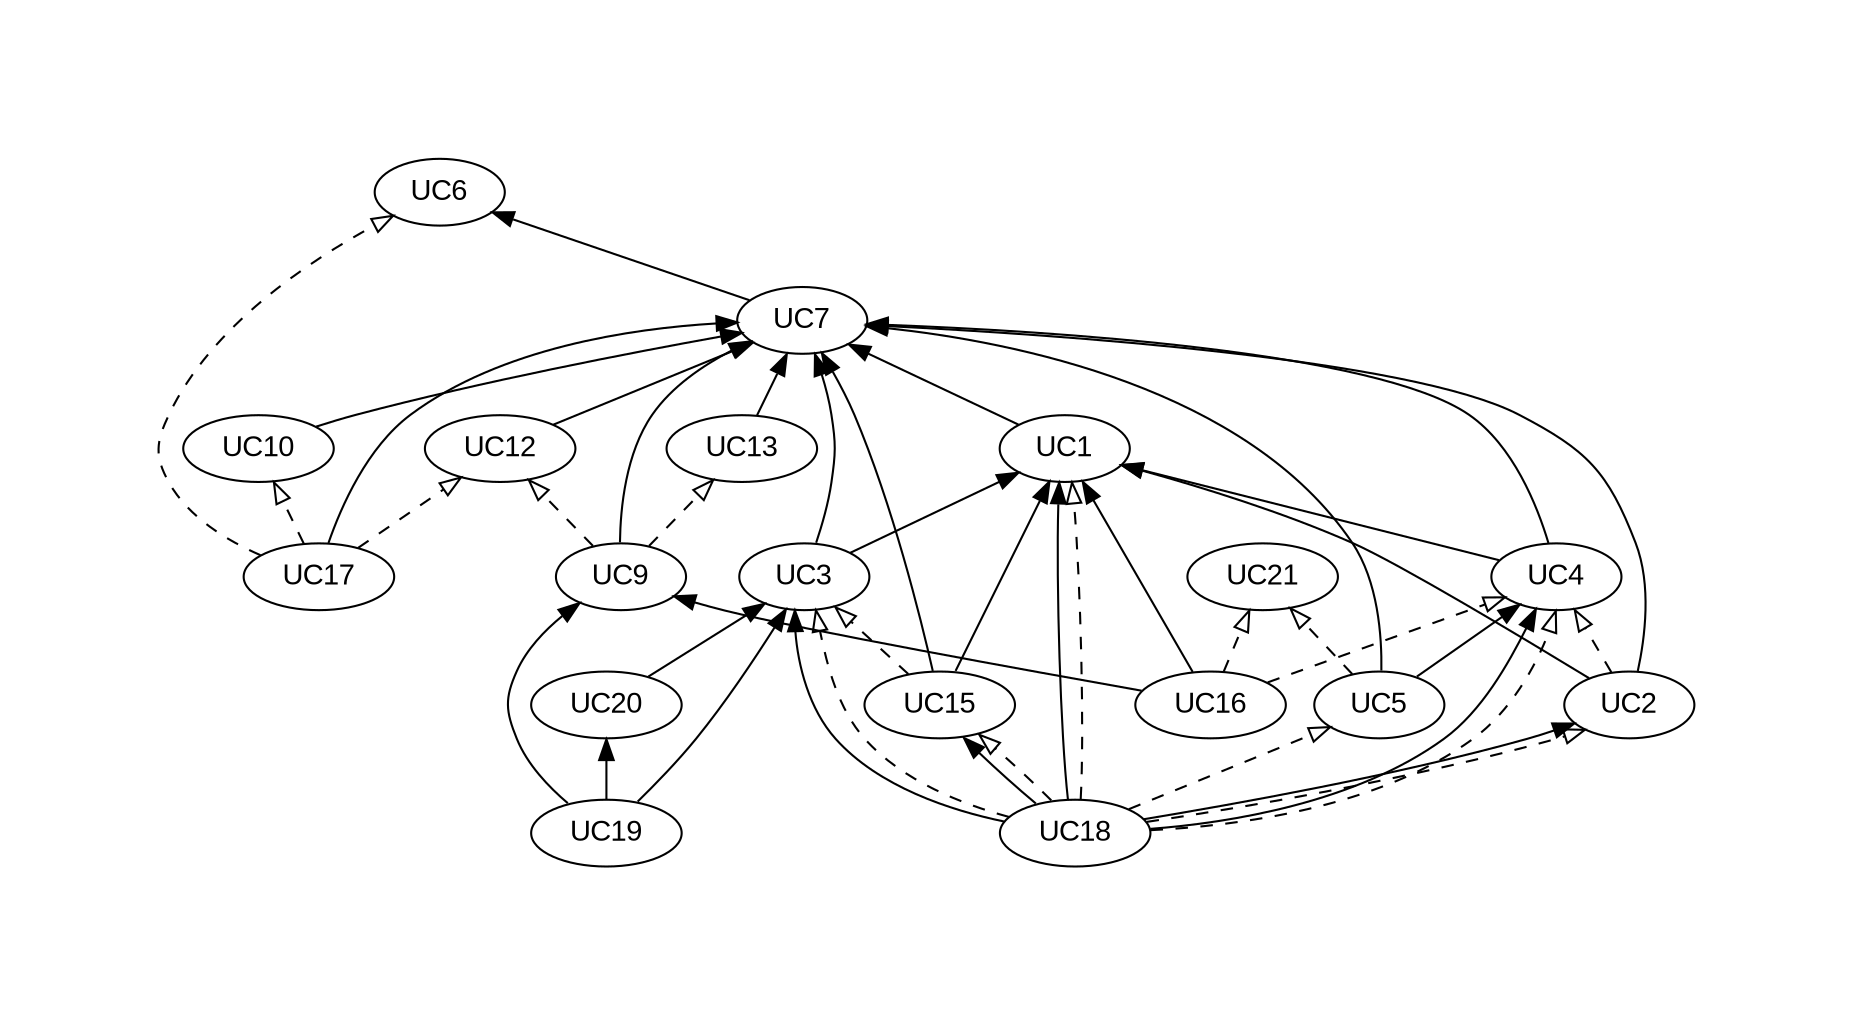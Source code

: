 digraph mygraph {
	rankdir="BT"
	fontcolor="gray"
	fontname="Arial"
	margin="1"
	dpi="70"
	ranksep="0.4"
	nodesep="0.2"
	labeljust="l"
	node [
		stype="filled",
		fontname="Arial",
		shape="oval",
		fillcolor="#f2f2f2",
		height="0.1"
	]
	edge [
		fontname="Arial"
	]
	"UC7" [URL="../UC7/UC7.html", tooltip="Login", target="_top"]
	"UC13" [URL="../UC13/UC13.html", tooltip="Change credit card", target="_top"]
	"UC6" [URL="../UC6/UC6.html", tooltip="Create account", target="_top"]
	"UC10" [URL="../UC10/UC10.html", tooltip="Delete account", target="_top"]
	"UC12" [URL="../UC12/UC12.html", tooltip="Change billing information", target="_top"]
	"UC9" [URL="../UC9/UC9.html", tooltip="Change plan", target="_top"]
	"UC15" [URL="../UC15/UC15.html", tooltip="Modify application data using Git", target="_top"]
	"UC21" [URL="../UC21/UC21.html", tooltip="Hibernate application subfunction", target="_top"]
	"UC2" [URL="../UC2/UC2.html", tooltip="Delete application", target="_top"]
	"UC4" [URL="../UC4/UC4.html", tooltip="Stop application", target="_top"]
	"UC3" [URL="../UC3/UC3.html", tooltip="Start application", target="_top"]
	"UC1" [URL="../UC1/UC1.html", tooltip="Create application", target="_top"]
	"UC5" [URL="../UC5/UC5.html", tooltip="Hibernate application", target="_top"]
	"UC20" [URL="../UC20/UC20.html", tooltip="Suspend application", target="_top"]
	"UC19" [URL="../UC19/UC19.html", tooltip="Process request", target="_top"]
	"UC16" [URL="../UC16/UC16.html", tooltip="Subtract monthly fee", target="_top"]
	"UC17" [URL="../UC17/UC17.html", tooltip="Administer account", target="_top"]
	"UC18" [URL="../UC18/UC18.html", tooltip="Administer application", target="_top"]
	"UC7" -> "UC6" 
	"UC13" -> "UC7" 
	"UC10" -> "UC7" 
	"UC12" -> "UC7" 
	"UC9" -> "UC7" 
	"UC15" -> "UC7" 
	"UC15" -> "UC1" 
	"UC2" -> "UC7" 
	"UC2" -> "UC1" 
	"UC4" -> "UC7" 
	"UC4" -> "UC1" 
	"UC3" -> "UC7" 
	"UC3" -> "UC1" 
	"UC1" -> "UC7" 
	"UC5" -> "UC7" 
	"UC5" -> "UC4" 
	"UC20" -> "UC3" 
	"UC19" -> "UC3" 
	"UC19" -> "UC9" 
	"UC19" -> "UC20" 
	"UC16" -> "UC1" 
	"UC16" -> "UC9" 
	"UC17" -> "UC7" 
	"UC18" -> "UC1" 
	"UC18" -> "UC2" 
	"UC18" -> "UC3" 
	"UC18" -> "UC4" 
	"UC18" -> "UC15" 
	"UC9" -> "UC13" [arrowhead="onormal", style="dashed"]
	"UC9" -> "UC12" [arrowhead="onormal", style="dashed"]
	"UC15" -> "UC3" [arrowhead="onormal", style="dashed"]
	"UC2" -> "UC4" [arrowhead="onormal", style="dashed"]
	"UC5" -> "UC21" [arrowhead="onormal", style="dashed"]
	"UC16" -> "UC4" [arrowhead="onormal", style="dashed"]
	"UC16" -> "UC21" [arrowhead="onormal", style="dashed"]
	"UC17" -> "UC6" [arrowhead="onormal", style="dashed"]
	"UC17" -> "UC10" [arrowhead="onormal", style="dashed"]
	"UC17" -> "UC12" [arrowhead="onormal", style="dashed"]
	"UC18" -> "UC1" [arrowhead="onormal", style="dashed"]
	"UC18" -> "UC15" [arrowhead="onormal", style="dashed"]
	"UC18" -> "UC2" [arrowhead="onormal", style="dashed"]
	"UC18" -> "UC3" [arrowhead="onormal", style="dashed"]
	"UC18" -> "UC4" [arrowhead="onormal", style="dashed"]
	"UC18" -> "UC5" [arrowhead="onormal", style="dashed"]
}
